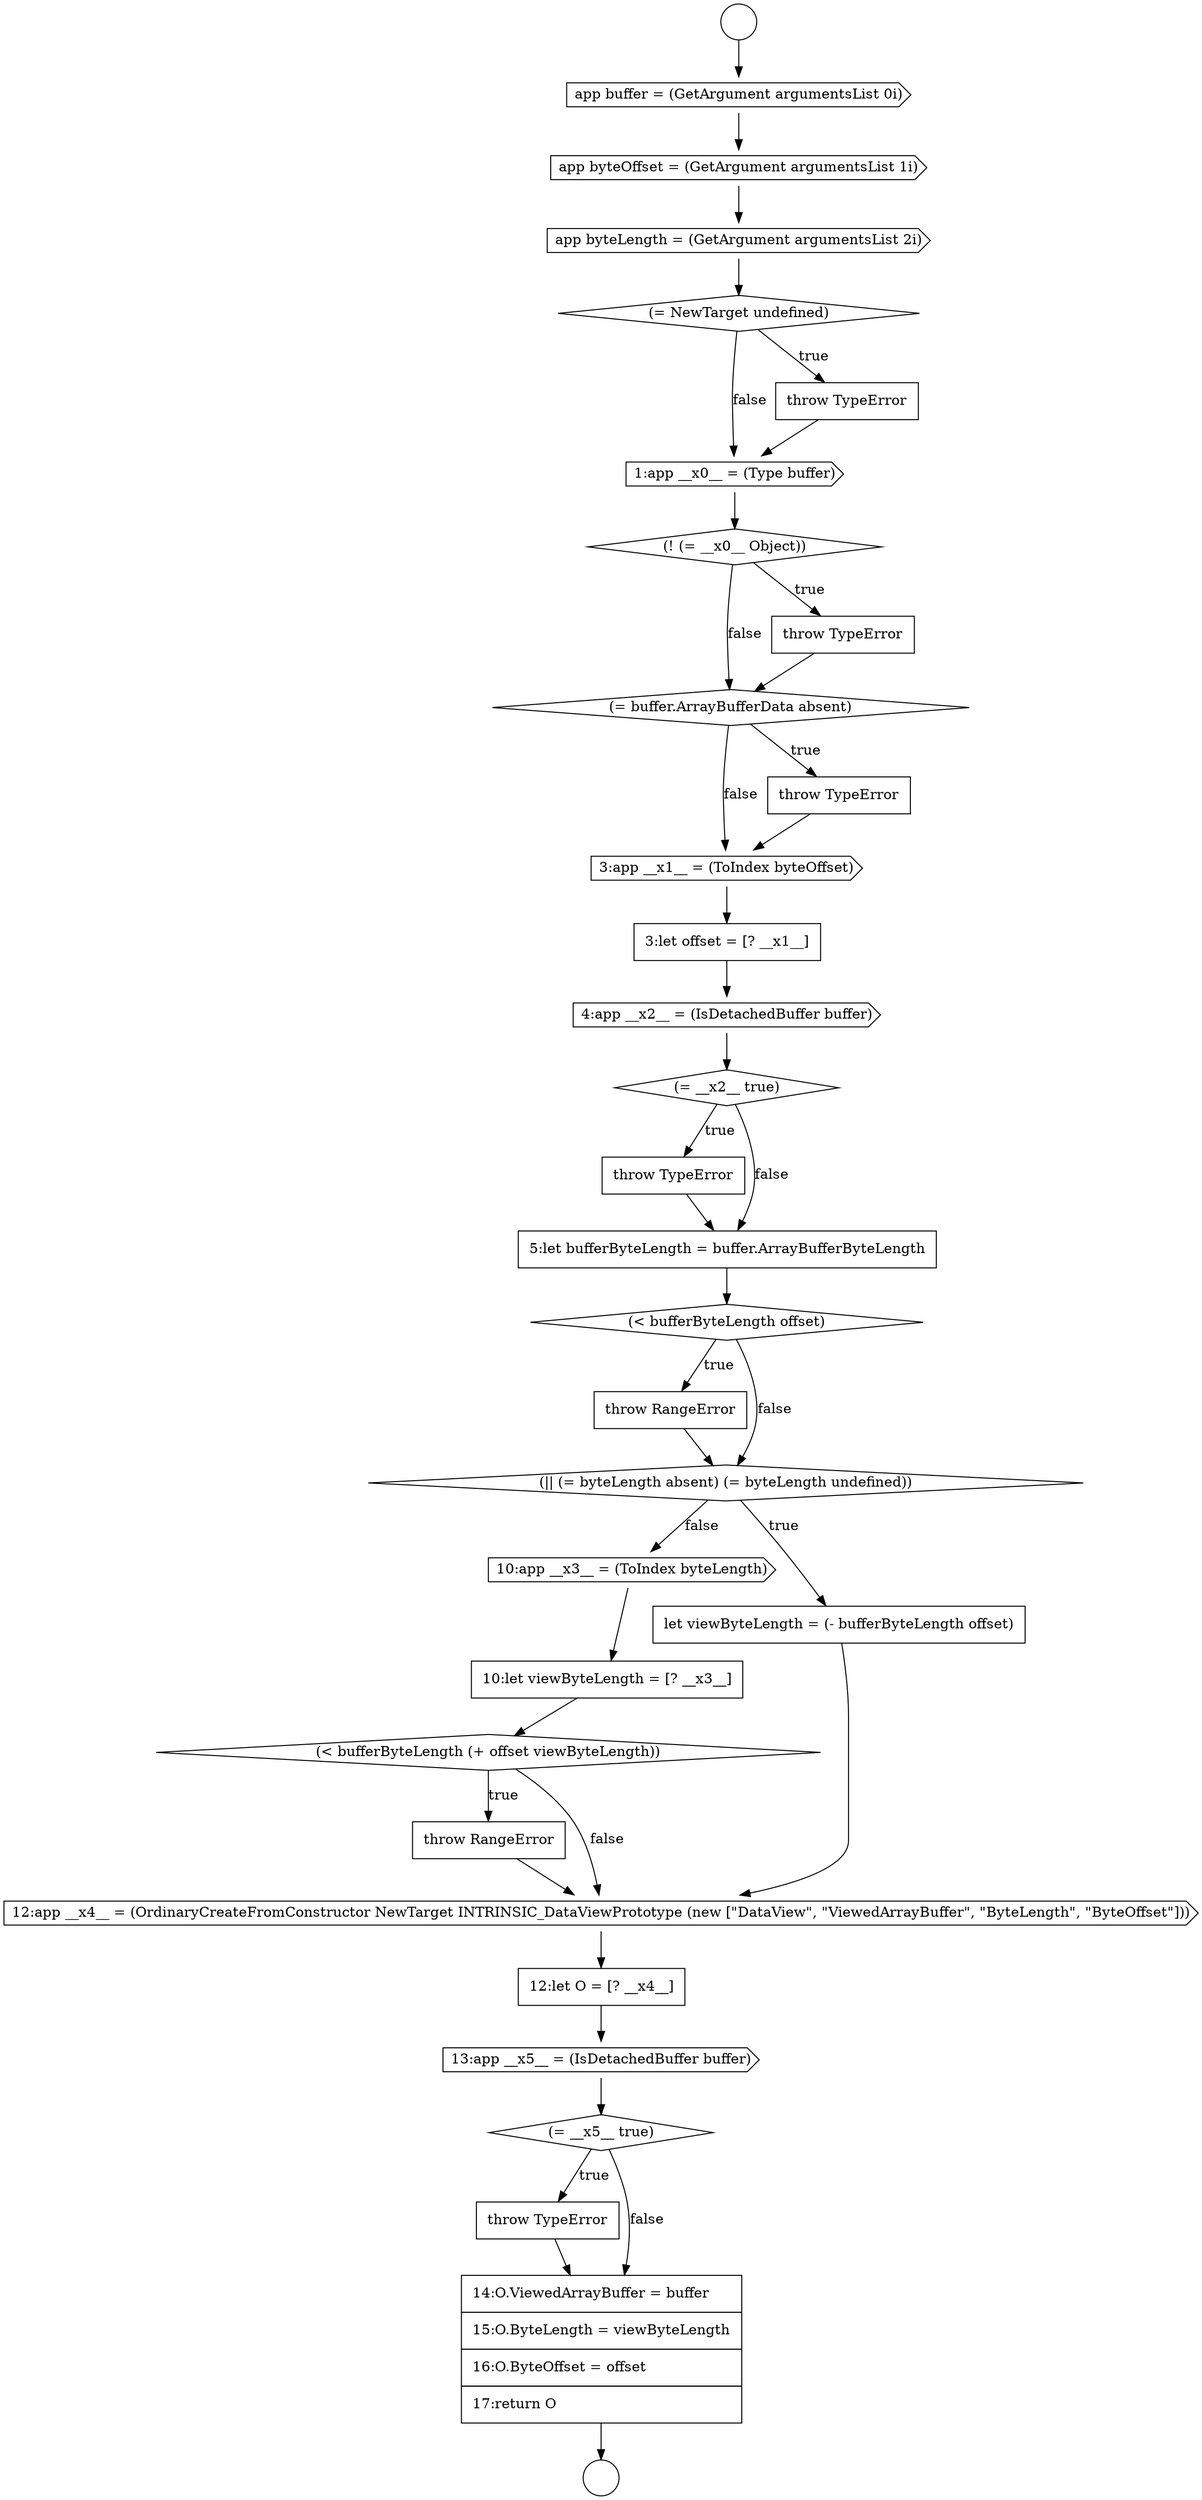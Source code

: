 digraph {
  node16658 [shape=diamond, label=<<font color="black">(= buffer.ArrayBufferData absent)</font>> color="black" fillcolor="white" style=filled]
  node16673 [shape=none, margin=0, label=<<font color="black">
    <table border="0" cellborder="1" cellspacing="0" cellpadding="10">
      <tr><td align="left">throw RangeError</td></tr>
    </table>
  </font>> color="black" fillcolor="white" style=filled]
  node16677 [shape=diamond, label=<<font color="black">(= __x5__ true)</font>> color="black" fillcolor="white" style=filled]
  node16649 [shape=circle label=" " color="black" fillcolor="white" style=filled]
  node16664 [shape=none, margin=0, label=<<font color="black">
    <table border="0" cellborder="1" cellspacing="0" cellpadding="10">
      <tr><td align="left">throw TypeError</td></tr>
    </table>
  </font>> color="black" fillcolor="white" style=filled]
  node16670 [shape=cds, label=<<font color="black">10:app __x3__ = (ToIndex byteLength)</font>> color="black" fillcolor="white" style=filled]
  node16674 [shape=cds, label=<<font color="black">12:app __x4__ = (OrdinaryCreateFromConstructor NewTarget INTRINSIC_DataViewPrototype (new [&quot;DataView&quot;, &quot;ViewedArrayBuffer&quot;, &quot;ByteLength&quot;, &quot;ByteOffset&quot;]))</font>> color="black" fillcolor="white" style=filled]
  node16653 [shape=diamond, label=<<font color="black">(= NewTarget undefined)</font>> color="black" fillcolor="white" style=filled]
  node16675 [shape=none, margin=0, label=<<font color="black">
    <table border="0" cellborder="1" cellspacing="0" cellpadding="10">
      <tr><td align="left">12:let O = [? __x4__]</td></tr>
    </table>
  </font>> color="black" fillcolor="white" style=filled]
  node16667 [shape=none, margin=0, label=<<font color="black">
    <table border="0" cellborder="1" cellspacing="0" cellpadding="10">
      <tr><td align="left">throw RangeError</td></tr>
    </table>
  </font>> color="black" fillcolor="white" style=filled]
  node16671 [shape=none, margin=0, label=<<font color="black">
    <table border="0" cellborder="1" cellspacing="0" cellpadding="10">
      <tr><td align="left">10:let viewByteLength = [? __x3__]</td></tr>
    </table>
  </font>> color="black" fillcolor="white" style=filled]
  node16662 [shape=cds, label=<<font color="black">4:app __x2__ = (IsDetachedBuffer buffer)</font>> color="black" fillcolor="white" style=filled]
  node16676 [shape=cds, label=<<font color="black">13:app __x5__ = (IsDetachedBuffer buffer)</font>> color="black" fillcolor="white" style=filled]
  node16668 [shape=diamond, label=<<font color="black">(|| (= byteLength absent) (= byteLength undefined))</font>> color="black" fillcolor="white" style=filled]
  node16651 [shape=cds, label=<<font color="black">app byteOffset = (GetArgument argumentsList 1i)</font>> color="black" fillcolor="white" style=filled]
  node16672 [shape=diamond, label=<<font color="black">(&lt; bufferByteLength (+ offset viewByteLength))</font>> color="black" fillcolor="white" style=filled]
  node16655 [shape=cds, label=<<font color="black">1:app __x0__ = (Type buffer)</font>> color="black" fillcolor="white" style=filled]
  node16648 [shape=circle label=" " color="black" fillcolor="white" style=filled]
  node16665 [shape=none, margin=0, label=<<font color="black">
    <table border="0" cellborder="1" cellspacing="0" cellpadding="10">
      <tr><td align="left">5:let bufferByteLength = buffer.ArrayBufferByteLength</td></tr>
    </table>
  </font>> color="black" fillcolor="white" style=filled]
  node16661 [shape=none, margin=0, label=<<font color="black">
    <table border="0" cellborder="1" cellspacing="0" cellpadding="10">
      <tr><td align="left">3:let offset = [? __x1__]</td></tr>
    </table>
  </font>> color="black" fillcolor="white" style=filled]
  node16652 [shape=cds, label=<<font color="black">app byteLength = (GetArgument argumentsList 2i)</font>> color="black" fillcolor="white" style=filled]
  node16657 [shape=none, margin=0, label=<<font color="black">
    <table border="0" cellborder="1" cellspacing="0" cellpadding="10">
      <tr><td align="left">throw TypeError</td></tr>
    </table>
  </font>> color="black" fillcolor="white" style=filled]
  node16656 [shape=diamond, label=<<font color="black">(! (= __x0__ Object))</font>> color="black" fillcolor="white" style=filled]
  node16666 [shape=diamond, label=<<font color="black">(&lt; bufferByteLength offset)</font>> color="black" fillcolor="white" style=filled]
  node16669 [shape=none, margin=0, label=<<font color="black">
    <table border="0" cellborder="1" cellspacing="0" cellpadding="10">
      <tr><td align="left">let viewByteLength = (- bufferByteLength offset)</td></tr>
    </table>
  </font>> color="black" fillcolor="white" style=filled]
  node16660 [shape=cds, label=<<font color="black">3:app __x1__ = (ToIndex byteOffset)</font>> color="black" fillcolor="white" style=filled]
  node16678 [shape=none, margin=0, label=<<font color="black">
    <table border="0" cellborder="1" cellspacing="0" cellpadding="10">
      <tr><td align="left">throw TypeError</td></tr>
    </table>
  </font>> color="black" fillcolor="white" style=filled]
  node16650 [shape=cds, label=<<font color="black">app buffer = (GetArgument argumentsList 0i)</font>> color="black" fillcolor="white" style=filled]
  node16663 [shape=diamond, label=<<font color="black">(= __x2__ true)</font>> color="black" fillcolor="white" style=filled]
  node16679 [shape=none, margin=0, label=<<font color="black">
    <table border="0" cellborder="1" cellspacing="0" cellpadding="10">
      <tr><td align="left">14:O.ViewedArrayBuffer = buffer</td></tr>
      <tr><td align="left">15:O.ByteLength = viewByteLength</td></tr>
      <tr><td align="left">16:O.ByteOffset = offset</td></tr>
      <tr><td align="left">17:return O</td></tr>
    </table>
  </font>> color="black" fillcolor="white" style=filled]
  node16659 [shape=none, margin=0, label=<<font color="black">
    <table border="0" cellborder="1" cellspacing="0" cellpadding="10">
      <tr><td align="left">throw TypeError</td></tr>
    </table>
  </font>> color="black" fillcolor="white" style=filled]
  node16654 [shape=none, margin=0, label=<<font color="black">
    <table border="0" cellborder="1" cellspacing="0" cellpadding="10">
      <tr><td align="left">throw TypeError</td></tr>
    </table>
  </font>> color="black" fillcolor="white" style=filled]
  node16661 -> node16662 [ color="black"]
  node16663 -> node16664 [label=<<font color="black">true</font>> color="black"]
  node16663 -> node16665 [label=<<font color="black">false</font>> color="black"]
  node16659 -> node16660 [ color="black"]
  node16669 -> node16674 [ color="black"]
  node16676 -> node16677 [ color="black"]
  node16671 -> node16672 [ color="black"]
  node16660 -> node16661 [ color="black"]
  node16674 -> node16675 [ color="black"]
  node16673 -> node16674 [ color="black"]
  node16654 -> node16655 [ color="black"]
  node16670 -> node16671 [ color="black"]
  node16677 -> node16678 [label=<<font color="black">true</font>> color="black"]
  node16677 -> node16679 [label=<<font color="black">false</font>> color="black"]
  node16655 -> node16656 [ color="black"]
  node16665 -> node16666 [ color="black"]
  node16678 -> node16679 [ color="black"]
  node16679 -> node16649 [ color="black"]
  node16667 -> node16668 [ color="black"]
  node16666 -> node16667 [label=<<font color="black">true</font>> color="black"]
  node16666 -> node16668 [label=<<font color="black">false</font>> color="black"]
  node16653 -> node16654 [label=<<font color="black">true</font>> color="black"]
  node16653 -> node16655 [label=<<font color="black">false</font>> color="black"]
  node16648 -> node16650 [ color="black"]
  node16672 -> node16673 [label=<<font color="black">true</font>> color="black"]
  node16672 -> node16674 [label=<<font color="black">false</font>> color="black"]
  node16668 -> node16669 [label=<<font color="black">true</font>> color="black"]
  node16668 -> node16670 [label=<<font color="black">false</font>> color="black"]
  node16664 -> node16665 [ color="black"]
  node16651 -> node16652 [ color="black"]
  node16657 -> node16658 [ color="black"]
  node16652 -> node16653 [ color="black"]
  node16656 -> node16657 [label=<<font color="black">true</font>> color="black"]
  node16656 -> node16658 [label=<<font color="black">false</font>> color="black"]
  node16675 -> node16676 [ color="black"]
  node16662 -> node16663 [ color="black"]
  node16658 -> node16659 [label=<<font color="black">true</font>> color="black"]
  node16658 -> node16660 [label=<<font color="black">false</font>> color="black"]
  node16650 -> node16651 [ color="black"]
}
